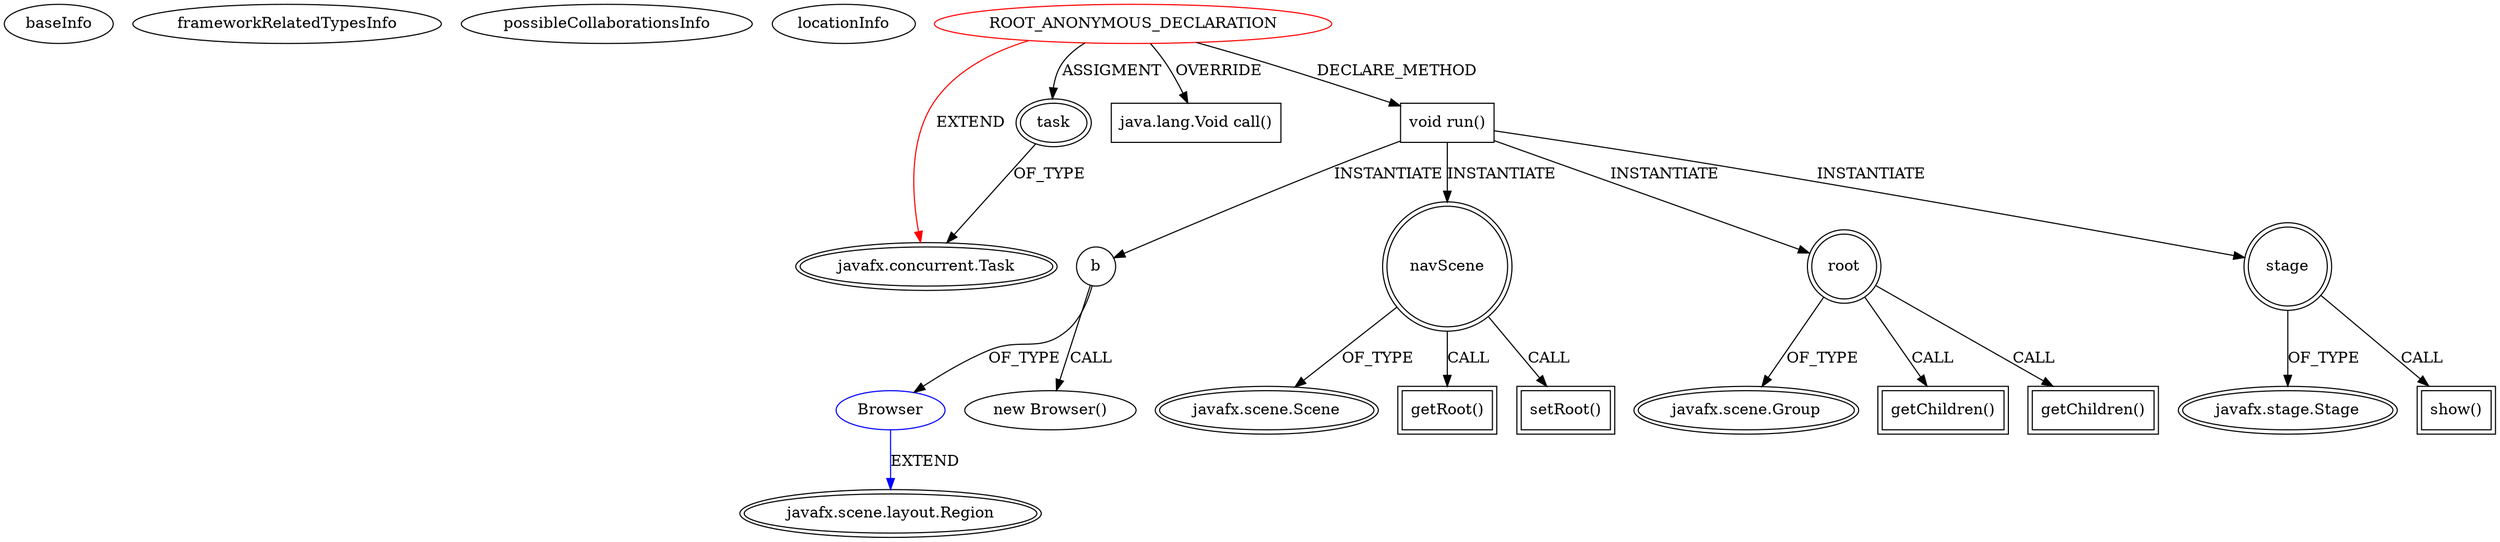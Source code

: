 digraph {
baseInfo[graphId=1612,category="extension_graph",isAnonymous=true,possibleRelation=true]
frameworkRelatedTypesInfo[0="javafx.concurrent.Task"]
possibleCollaborationsInfo[0="1612~CLIENT_METHOD_DECLARATION-INSTANTIATION-~javafx.concurrent.Task ~javafx.scene.layout.Region ~true~false"]
locationInfo[projectName="Williamgood-CST517-VR",filePath="/Williamgood-CST517-VR/CST517-VR-master/src/NavigationController.java",contextSignature="void runCommand(java.lang.String[])",graphId="1612"]
0[label="ROOT_ANONYMOUS_DECLARATION",vertexType="ROOT_ANONYMOUS_DECLARATION",isFrameworkType=false,color=red]
1[label="javafx.concurrent.Task",vertexType="FRAMEWORK_CLASS_TYPE",isFrameworkType=true,peripheries=2]
2[label="task",vertexType="OUTSIDE_VARIABLE_EXPRESION",isFrameworkType=true,peripheries=2]
4[label="java.lang.Void call()",vertexType="OVERRIDING_METHOD_DECLARATION",isFrameworkType=false,shape=box]
5[label="void run()",vertexType="CLIENT_METHOD_DECLARATION",isFrameworkType=false,shape=box]
7[label="b",vertexType="VARIABLE_EXPRESION",isFrameworkType=false,shape=circle]
8[label="Browser",vertexType="REFERENCE_CLIENT_CLASS_DECLARATION",isFrameworkType=false,color=blue]
9[label="javafx.scene.layout.Region",vertexType="FRAMEWORK_CLASS_TYPE",isFrameworkType=true,peripheries=2]
6[label="new Browser()",vertexType="CONSTRUCTOR_CALL",isFrameworkType=false]
10[label="navScene",vertexType="VARIABLE_EXPRESION",isFrameworkType=true,peripheries=2,shape=circle]
12[label="javafx.scene.Scene",vertexType="FRAMEWORK_CLASS_TYPE",isFrameworkType=true,peripheries=2]
11[label="getRoot()",vertexType="INSIDE_CALL",isFrameworkType=true,peripheries=2,shape=box]
13[label="root",vertexType="VARIABLE_EXPRESION",isFrameworkType=true,peripheries=2,shape=circle]
15[label="javafx.scene.Group",vertexType="FRAMEWORK_CLASS_TYPE",isFrameworkType=true,peripheries=2]
14[label="getChildren()",vertexType="INSIDE_CALL",isFrameworkType=true,peripheries=2,shape=box]
17[label="getChildren()",vertexType="INSIDE_CALL",isFrameworkType=true,peripheries=2,shape=box]
19[label="setRoot()",vertexType="INSIDE_CALL",isFrameworkType=true,peripheries=2,shape=box]
20[label="stage",vertexType="VARIABLE_EXPRESION",isFrameworkType=true,peripheries=2,shape=circle]
22[label="javafx.stage.Stage",vertexType="FRAMEWORK_CLASS_TYPE",isFrameworkType=true,peripheries=2]
21[label="show()",vertexType="INSIDE_CALL",isFrameworkType=true,peripheries=2,shape=box]
0->1[label="EXTEND",color=red]
0->2[label="ASSIGMENT"]
2->1[label="OF_TYPE"]
0->4[label="OVERRIDE"]
0->5[label="DECLARE_METHOD"]
5->7[label="INSTANTIATE"]
8->9[label="EXTEND",color=blue]
7->8[label="OF_TYPE"]
7->6[label="CALL"]
5->10[label="INSTANTIATE"]
10->12[label="OF_TYPE"]
10->11[label="CALL"]
5->13[label="INSTANTIATE"]
13->15[label="OF_TYPE"]
13->14[label="CALL"]
13->17[label="CALL"]
10->19[label="CALL"]
5->20[label="INSTANTIATE"]
20->22[label="OF_TYPE"]
20->21[label="CALL"]
}
